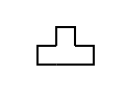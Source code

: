 /*******************************************************************************
 * Copyright (c) 2017, 2019 itemis AG and others.
 *
 * All rights reserved. This program and the accompanying materials
 * are made available under the terms of the Eclipse Public License v1.0
 * which accompanies this distribution, and is available at
 * http://www.eclipse.org/legal/epl-v10.html
 *
 * Contributors:
 *       Tamas Miklossy (itemis AG) - Initial text (bug #508830)
 *
 *******************************************************************************/

// Sample graph from http://www.graphviz.org/doc/info/shapes.html
graph{
	tee [shape=none margin=0 label=
		<
			<table border="0" cellspacing="0" cellborder="1">
				<tr>
					<td width="9" height="9" fixedsize="true" style="invis"></td>
					<td width="9" height="9" fixedsize="true" sides="ltr"></td>
					<td width="9" height="9" fixedsize="true" style="invis"></td>
				</tr>
				<tr>
					<td width="9" height="9" fixedsize="true" sides="tlb"></td>
					<td width="9" height="9" fixedsize="true" sides="b"></td>
					<td width="9" height="9" fixedsize="true" sides="brt"></td>
				</tr>
			</table>
		>
	]
}